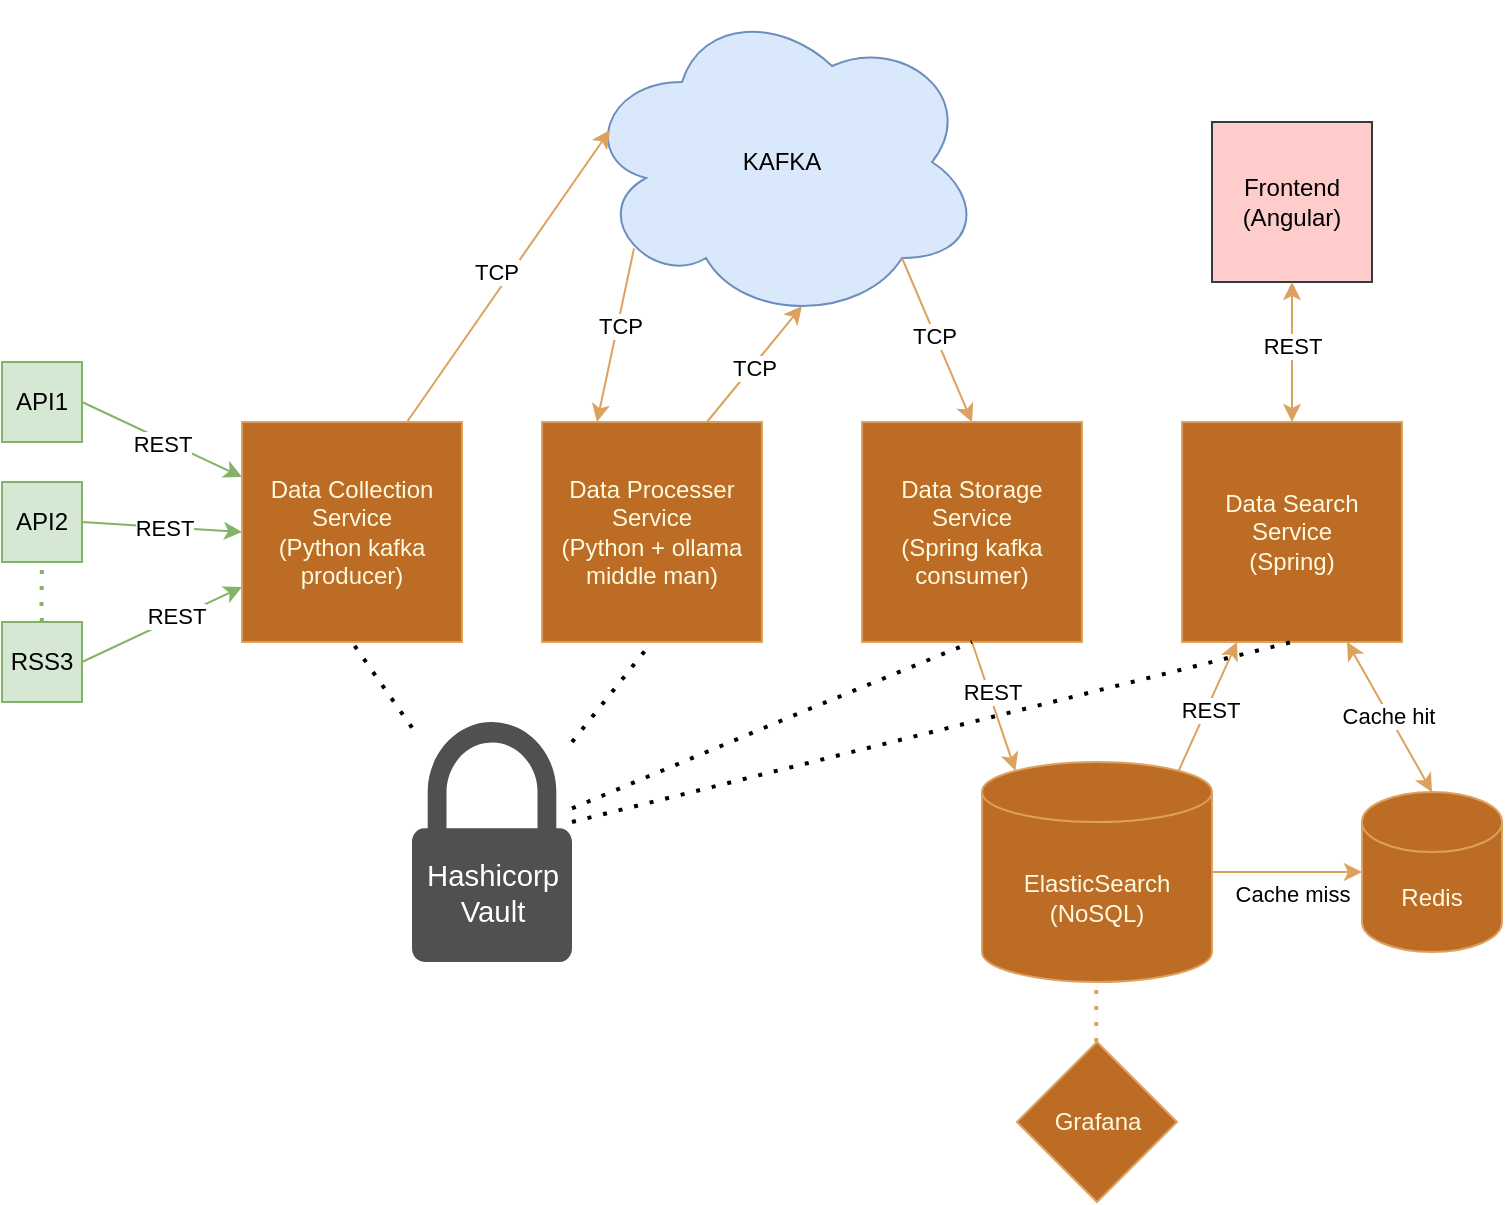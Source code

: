<mxfile version="24.8.3">
  <diagram name="Strona-1" id="YkNLyQOiiEnR4pAY-5_M">
    <mxGraphModel dx="1195" dy="615" grid="1" gridSize="10" guides="1" tooltips="1" connect="1" arrows="1" fold="1" page="1" pageScale="1" pageWidth="827" pageHeight="1169" math="0" shadow="0">
      <root>
        <mxCell id="0" />
        <mxCell id="1" parent="0" />
        <mxCell id="XOLkhWDoxnP9P8J1GMW6-1" value="API1" style="whiteSpace=wrap;html=1;aspect=fixed;strokeColor=#82b366;fillColor=#d5e8d4;" parent="1" vertex="1">
          <mxGeometry x="40" y="205" width="40" height="40" as="geometry" />
        </mxCell>
        <mxCell id="XOLkhWDoxnP9P8J1GMW6-2" value="API2" style="whiteSpace=wrap;html=1;aspect=fixed;strokeColor=#82b366;fillColor=#d5e8d4;" parent="1" vertex="1">
          <mxGeometry x="40" y="265" width="40" height="40" as="geometry" />
        </mxCell>
        <mxCell id="XOLkhWDoxnP9P8J1GMW6-3" value="RSS3" style="whiteSpace=wrap;html=1;aspect=fixed;strokeColor=#82b366;fillColor=#d5e8d4;" parent="1" vertex="1">
          <mxGeometry x="40" y="335" width="40" height="40" as="geometry" />
        </mxCell>
        <mxCell id="XOLkhWDoxnP9P8J1GMW6-4" value="" style="endArrow=none;dashed=1;html=1;dashPattern=1 3;strokeWidth=2;rounded=0;strokeColor=#82b366;fontColor=#FEFAE0;fillColor=#d5e8d4;" parent="1" edge="1">
          <mxGeometry width="50" height="50" relative="1" as="geometry">
            <mxPoint x="59.92" y="335" as="sourcePoint" />
            <mxPoint x="60" y="305" as="targetPoint" />
            <Array as="points">
              <mxPoint x="59.73" y="325" />
            </Array>
          </mxGeometry>
        </mxCell>
        <mxCell id="XOLkhWDoxnP9P8J1GMW6-5" value="KAFKA" style="ellipse;shape=cloud;whiteSpace=wrap;html=1;strokeColor=#6c8ebf;fillColor=#dae8fc;" parent="1" vertex="1">
          <mxGeometry x="330" y="25" width="200" height="160" as="geometry" />
        </mxCell>
        <mxCell id="XOLkhWDoxnP9P8J1GMW6-6" value="" style="endArrow=classic;html=1;rounded=0;strokeColor=#82b366;fontColor=#FEFAE0;fillColor=#d5e8d4;exitX=1;exitY=0.5;exitDx=0;exitDy=0;entryX=0;entryY=0.25;entryDx=0;entryDy=0;" parent="1" source="XOLkhWDoxnP9P8J1GMW6-1" target="XOLkhWDoxnP9P8J1GMW6-12" edge="1">
          <mxGeometry width="50" height="50" relative="1" as="geometry">
            <mxPoint x="220" y="285" as="sourcePoint" />
            <mxPoint x="110" y="185" as="targetPoint" />
          </mxGeometry>
        </mxCell>
        <mxCell id="XOLkhWDoxnP9P8J1GMW6-7" value="&lt;font color=&quot;#000000&quot;&gt;REST&lt;/font&gt;" style="edgeLabel;html=1;align=center;verticalAlign=middle;resizable=0;points=[];strokeColor=#DDA15E;fontColor=#FEFAE0;fillColor=#BC6C25;" parent="XOLkhWDoxnP9P8J1GMW6-6" vertex="1" connectable="0">
          <mxGeometry x="0.005" y="-2" relative="1" as="geometry">
            <mxPoint as="offset" />
          </mxGeometry>
        </mxCell>
        <mxCell id="XOLkhWDoxnP9P8J1GMW6-8" style="rounded=0;orthogonalLoop=1;jettySize=auto;html=1;exitX=1;exitY=0.5;exitDx=0;exitDy=0;strokeColor=#82b366;fontColor=#FEFAE0;fillColor=#d5e8d4;entryX=0;entryY=0.5;entryDx=0;entryDy=0;" parent="1" source="XOLkhWDoxnP9P8J1GMW6-2" target="XOLkhWDoxnP9P8J1GMW6-12" edge="1">
          <mxGeometry relative="1" as="geometry">
            <mxPoint x="85" y="265" as="targetPoint" />
          </mxGeometry>
        </mxCell>
        <mxCell id="XOLkhWDoxnP9P8J1GMW6-9" value="&lt;span style=&quot;color: rgb(0, 0, 0);&quot;&gt;REST&lt;/span&gt;" style="edgeLabel;html=1;align=center;verticalAlign=middle;resizable=0;points=[];strokeColor=#DDA15E;fontColor=#FEFAE0;fillColor=#BC6C25;" parent="XOLkhWDoxnP9P8J1GMW6-8" vertex="1" connectable="0">
          <mxGeometry x="0.01" relative="1" as="geometry">
            <mxPoint as="offset" />
          </mxGeometry>
        </mxCell>
        <mxCell id="XOLkhWDoxnP9P8J1GMW6-10" style="rounded=0;orthogonalLoop=1;jettySize=auto;html=1;exitX=1;exitY=0.5;exitDx=0;exitDy=0;strokeColor=#82b366;fontColor=#FEFAE0;fillColor=#d5e8d4;entryX=0;entryY=0.75;entryDx=0;entryDy=0;" parent="1" source="XOLkhWDoxnP9P8J1GMW6-3" target="XOLkhWDoxnP9P8J1GMW6-12" edge="1">
          <mxGeometry relative="1" as="geometry">
            <mxPoint x="20" y="443.4" as="sourcePoint" />
            <mxPoint x="110" y="345" as="targetPoint" />
          </mxGeometry>
        </mxCell>
        <mxCell id="XOLkhWDoxnP9P8J1GMW6-11" value="&lt;span style=&quot;color: rgb(0, 0, 0);&quot;&gt;REST&lt;/span&gt;" style="edgeLabel;html=1;align=center;verticalAlign=middle;resizable=0;points=[];strokeColor=#DDA15E;fontColor=#FEFAE0;fillColor=#BC6C25;" parent="XOLkhWDoxnP9P8J1GMW6-10" vertex="1" connectable="0">
          <mxGeometry x="0.163" y="-1" relative="1" as="geometry">
            <mxPoint y="-2" as="offset" />
          </mxGeometry>
        </mxCell>
        <mxCell id="XOLkhWDoxnP9P8J1GMW6-12" value="Data Collection Service&lt;div&gt;(Python kafka producer)&lt;/div&gt;" style="whiteSpace=wrap;html=1;aspect=fixed;strokeColor=#DDA15E;fontColor=#FEFAE0;fillColor=#BC6C25;" parent="1" vertex="1">
          <mxGeometry x="160" y="235" width="110" height="110" as="geometry" />
        </mxCell>
        <mxCell id="XOLkhWDoxnP9P8J1GMW6-13" value="" style="endArrow=classic;html=1;rounded=0;strokeColor=#DDA15E;fontColor=#FEFAE0;fillColor=#BC6C25;exitX=0.75;exitY=0;exitDx=0;exitDy=0;entryX=0.07;entryY=0.4;entryDx=0;entryDy=0;entryPerimeter=0;" parent="1" source="XOLkhWDoxnP9P8J1GMW6-12" target="XOLkhWDoxnP9P8J1GMW6-5" edge="1">
          <mxGeometry width="50" height="50" relative="1" as="geometry">
            <mxPoint x="365" y="255" as="sourcePoint" />
            <mxPoint x="415" y="205" as="targetPoint" />
          </mxGeometry>
        </mxCell>
        <mxCell id="XOLkhWDoxnP9P8J1GMW6-14" value="&lt;font color=&quot;#000000&quot;&gt;TCP&lt;/font&gt;" style="edgeLabel;html=1;align=center;verticalAlign=middle;resizable=0;points=[];strokeColor=#DDA15E;fontColor=#FEFAE0;fillColor=#BC6C25;" parent="XOLkhWDoxnP9P8J1GMW6-13" vertex="1" connectable="0">
          <mxGeometry x="0.053" y="-2" relative="1" as="geometry">
            <mxPoint x="-11" as="offset" />
          </mxGeometry>
        </mxCell>
        <mxCell id="XOLkhWDoxnP9P8J1GMW6-15" value="Data Processer Service&lt;div&gt;(Python + ollama middle man)&lt;/div&gt;" style="whiteSpace=wrap;html=1;aspect=fixed;strokeColor=#DDA15E;fontColor=#FEFAE0;fillColor=#BC6C25;" parent="1" vertex="1">
          <mxGeometry x="310" y="235" width="110" height="110" as="geometry" />
        </mxCell>
        <mxCell id="XOLkhWDoxnP9P8J1GMW6-16" value="" style="endArrow=classic;html=1;rounded=0;strokeColor=#DDA15E;fontColor=#FEFAE0;fillColor=#BC6C25;exitX=0.13;exitY=0.77;exitDx=0;exitDy=0;exitPerimeter=0;entryX=0.25;entryY=0;entryDx=0;entryDy=0;" parent="1" source="XOLkhWDoxnP9P8J1GMW6-5" target="XOLkhWDoxnP9P8J1GMW6-15" edge="1">
          <mxGeometry width="50" height="50" relative="1" as="geometry">
            <mxPoint x="420" y="305" as="sourcePoint" />
            <mxPoint x="470" y="255" as="targetPoint" />
          </mxGeometry>
        </mxCell>
        <mxCell id="XOLkhWDoxnP9P8J1GMW6-17" value="&lt;font color=&quot;#000000&quot;&gt;TCP&lt;/font&gt;" style="edgeLabel;html=1;align=center;verticalAlign=middle;resizable=0;points=[];strokeColor=#DDA15E;fontColor=#FEFAE0;fillColor=#BC6C25;" parent="XOLkhWDoxnP9P8J1GMW6-16" vertex="1" connectable="0">
          <mxGeometry x="-0.124" y="1" relative="1" as="geometry">
            <mxPoint as="offset" />
          </mxGeometry>
        </mxCell>
        <mxCell id="XOLkhWDoxnP9P8J1GMW6-18" value="ElasticSearch&lt;div&gt;(NoSQL)&lt;/div&gt;" style="shape=cylinder3;whiteSpace=wrap;html=1;boundedLbl=1;backgroundOutline=1;size=15;strokeColor=#DDA15E;fontColor=#FEFAE0;fillColor=#BC6C25;" parent="1" vertex="1">
          <mxGeometry x="530" y="405" width="115" height="110" as="geometry" />
        </mxCell>
        <mxCell id="XOLkhWDoxnP9P8J1GMW6-19" value="Data Storage&lt;div&gt;Service&lt;/div&gt;&lt;div&gt;(Spring kafka consumer)&lt;/div&gt;" style="whiteSpace=wrap;html=1;aspect=fixed;strokeColor=#DDA15E;fontColor=#FEFAE0;fillColor=#BC6C25;" parent="1" vertex="1">
          <mxGeometry x="470" y="235" width="110" height="110" as="geometry" />
        </mxCell>
        <mxCell id="XOLkhWDoxnP9P8J1GMW6-20" value="" style="endArrow=classic;html=1;rounded=0;strokeColor=#DDA15E;fontColor=#FEFAE0;fillColor=#BC6C25;exitX=0.75;exitY=0;exitDx=0;exitDy=0;entryX=0.55;entryY=0.95;entryDx=0;entryDy=0;entryPerimeter=0;" parent="1" source="XOLkhWDoxnP9P8J1GMW6-15" target="XOLkhWDoxnP9P8J1GMW6-5" edge="1">
          <mxGeometry width="50" height="50" relative="1" as="geometry">
            <mxPoint x="350" y="305" as="sourcePoint" />
            <mxPoint x="400" y="255" as="targetPoint" />
          </mxGeometry>
        </mxCell>
        <mxCell id="XOLkhWDoxnP9P8J1GMW6-21" value="" style="edgeLabel;html=1;align=center;verticalAlign=middle;resizable=0;points=[];strokeColor=#DDA15E;fontColor=#FEFAE0;fillColor=#BC6C25;" parent="XOLkhWDoxnP9P8J1GMW6-20" vertex="1" connectable="0">
          <mxGeometry x="-0.252" y="1" relative="1" as="geometry">
            <mxPoint as="offset" />
          </mxGeometry>
        </mxCell>
        <mxCell id="XOLkhWDoxnP9P8J1GMW6-22" value="&lt;font color=&quot;#000000&quot;&gt;TCP&lt;/font&gt;" style="edgeLabel;html=1;align=center;verticalAlign=middle;resizable=0;points=[];strokeColor=#DDA15E;fontColor=#FEFAE0;fillColor=#BC6C25;" parent="XOLkhWDoxnP9P8J1GMW6-20" vertex="1" connectable="0">
          <mxGeometry x="-0.059" y="-1" relative="1" as="geometry">
            <mxPoint as="offset" />
          </mxGeometry>
        </mxCell>
        <mxCell id="XOLkhWDoxnP9P8J1GMW6-23" value="" style="endArrow=classic;html=1;rounded=0;strokeColor=#DDA15E;fontColor=#FEFAE0;fillColor=#BC6C25;exitX=0.8;exitY=0.8;exitDx=0;exitDy=0;entryX=0.5;entryY=0;entryDx=0;entryDy=0;exitPerimeter=0;" parent="1" source="XOLkhWDoxnP9P8J1GMW6-5" target="XOLkhWDoxnP9P8J1GMW6-19" edge="1">
          <mxGeometry width="50" height="50" relative="1" as="geometry">
            <mxPoint x="350" y="235" as="sourcePoint" />
            <mxPoint x="422" y="178" as="targetPoint" />
          </mxGeometry>
        </mxCell>
        <mxCell id="XOLkhWDoxnP9P8J1GMW6-24" value="" style="edgeLabel;html=1;align=center;verticalAlign=middle;resizable=0;points=[];strokeColor=#DDA15E;fontColor=#FEFAE0;fillColor=#BC6C25;" parent="XOLkhWDoxnP9P8J1GMW6-23" vertex="1" connectable="0">
          <mxGeometry x="-0.252" y="1" relative="1" as="geometry">
            <mxPoint as="offset" />
          </mxGeometry>
        </mxCell>
        <mxCell id="XOLkhWDoxnP9P8J1GMW6-25" value="&lt;font color=&quot;#000000&quot;&gt;TCP&lt;/font&gt;" style="edgeLabel;html=1;align=center;verticalAlign=middle;resizable=0;points=[];strokeColor=#DDA15E;fontColor=#FEFAE0;fillColor=#BC6C25;" parent="XOLkhWDoxnP9P8J1GMW6-23" vertex="1" connectable="0">
          <mxGeometry x="-0.059" y="-1" relative="1" as="geometry">
            <mxPoint as="offset" />
          </mxGeometry>
        </mxCell>
        <mxCell id="XOLkhWDoxnP9P8J1GMW6-26" value="Redis" style="shape=cylinder3;whiteSpace=wrap;html=1;boundedLbl=1;backgroundOutline=1;size=15;strokeColor=#DDA15E;fontColor=#FEFAE0;fillColor=#BC6C25;" parent="1" vertex="1">
          <mxGeometry x="720" y="420" width="70" height="80" as="geometry" />
        </mxCell>
        <mxCell id="XOLkhWDoxnP9P8J1GMW6-28" value="Data Search&lt;br&gt;&lt;div&gt;Service&lt;/div&gt;&lt;div&gt;(Spring)&lt;/div&gt;" style="whiteSpace=wrap;html=1;aspect=fixed;strokeColor=#DDA15E;fontColor=#FEFAE0;fillColor=#BC6C25;" parent="1" vertex="1">
          <mxGeometry x="630" y="235" width="110" height="110" as="geometry" />
        </mxCell>
        <mxCell id="XOLkhWDoxnP9P8J1GMW6-29" value="Frontend&lt;div&gt;(Angular)&lt;/div&gt;" style="whiteSpace=wrap;html=1;aspect=fixed;strokeColor=#36393d;fillColor=#ffcccc;" parent="1" vertex="1">
          <mxGeometry x="645" y="85" width="80" height="80" as="geometry" />
        </mxCell>
        <mxCell id="XOLkhWDoxnP9P8J1GMW6-30" value="" style="endArrow=classic;startArrow=classic;html=1;rounded=0;strokeColor=#DDA15E;fontColor=#FEFAE0;fillColor=#BC6C25;entryX=0.5;entryY=1;entryDx=0;entryDy=0;exitX=0.5;exitY=0;exitDx=0;exitDy=0;" parent="1" source="XOLkhWDoxnP9P8J1GMW6-28" target="XOLkhWDoxnP9P8J1GMW6-29" edge="1">
          <mxGeometry width="50" height="50" relative="1" as="geometry">
            <mxPoint x="480" y="225" as="sourcePoint" />
            <mxPoint x="530" y="175" as="targetPoint" />
          </mxGeometry>
        </mxCell>
        <mxCell id="XOLkhWDoxnP9P8J1GMW6-31" value="&lt;font color=&quot;#000000&quot;&gt;REST&lt;/font&gt;" style="edgeLabel;html=1;align=center;verticalAlign=middle;resizable=0;points=[];strokeColor=#DDA15E;fontColor=#FEFAE0;fillColor=#BC6C25;" parent="XOLkhWDoxnP9P8J1GMW6-30" vertex="1" connectable="0">
          <mxGeometry x="0.092" relative="1" as="geometry">
            <mxPoint as="offset" />
          </mxGeometry>
        </mxCell>
        <mxCell id="XOLkhWDoxnP9P8J1GMW6-33" value="" style="endArrow=classic;html=1;rounded=0;strokeColor=#DDA15E;fontColor=#FEFAE0;fillColor=#BC6C25;exitX=0.5;exitY=1;exitDx=0;exitDy=0;entryX=0.145;entryY=0;entryDx=0;entryDy=4.35;entryPerimeter=0;" parent="1" source="XOLkhWDoxnP9P8J1GMW6-19" target="XOLkhWDoxnP9P8J1GMW6-18" edge="1">
          <mxGeometry width="50" height="50" relative="1" as="geometry">
            <mxPoint x="500" y="315" as="sourcePoint" />
            <mxPoint x="495" y="345" as="targetPoint" />
          </mxGeometry>
        </mxCell>
        <mxCell id="wjfUiaDHYu5qFLzInPyU-6" value="REST" style="edgeLabel;html=1;align=center;verticalAlign=middle;resizable=0;points=[];" vertex="1" connectable="0" parent="XOLkhWDoxnP9P8J1GMW6-33">
          <mxGeometry x="-0.216" y="1" relative="1" as="geometry">
            <mxPoint as="offset" />
          </mxGeometry>
        </mxCell>
        <mxCell id="XOLkhWDoxnP9P8J1GMW6-34" value="" style="endArrow=classic;html=1;rounded=0;strokeColor=#DDA15E;fontColor=#FEFAE0;fillColor=#BC6C25;exitX=0.855;exitY=0;exitDx=0;exitDy=4.35;exitPerimeter=0;entryX=0.25;entryY=1;entryDx=0;entryDy=0;" parent="1" source="XOLkhWDoxnP9P8J1GMW6-18" target="XOLkhWDoxnP9P8J1GMW6-28" edge="1">
          <mxGeometry width="50" height="50" relative="1" as="geometry">
            <mxPoint x="480" y="295" as="sourcePoint" />
            <mxPoint x="530" y="245" as="targetPoint" />
          </mxGeometry>
        </mxCell>
        <mxCell id="wjfUiaDHYu5qFLzInPyU-4" value="REST" style="edgeLabel;html=1;align=center;verticalAlign=middle;resizable=0;points=[];" vertex="1" connectable="0" parent="XOLkhWDoxnP9P8J1GMW6-34">
          <mxGeometry x="-0.017" y="-1" relative="1" as="geometry">
            <mxPoint as="offset" />
          </mxGeometry>
        </mxCell>
        <mxCell id="XOLkhWDoxnP9P8J1GMW6-35" value="" style="endArrow=classic;startArrow=classic;html=1;rounded=0;strokeColor=#DDA15E;fontColor=#FEFAE0;fillColor=#BC6C25;entryX=0.75;entryY=1;entryDx=0;entryDy=0;exitX=0.5;exitY=0;exitDx=0;exitDy=0;exitPerimeter=0;" parent="1" source="XOLkhWDoxnP9P8J1GMW6-26" target="XOLkhWDoxnP9P8J1GMW6-28" edge="1">
          <mxGeometry width="50" height="50" relative="1" as="geometry">
            <mxPoint x="650" y="335" as="sourcePoint" />
            <mxPoint x="700" y="285" as="targetPoint" />
          </mxGeometry>
        </mxCell>
        <mxCell id="wjfUiaDHYu5qFLzInPyU-3" value="Cache hit" style="edgeLabel;html=1;align=center;verticalAlign=middle;resizable=0;points=[];" vertex="1" connectable="0" parent="XOLkhWDoxnP9P8J1GMW6-35">
          <mxGeometry x="0.033" relative="1" as="geometry">
            <mxPoint as="offset" />
          </mxGeometry>
        </mxCell>
        <mxCell id="XOLkhWDoxnP9P8J1GMW6-36" value="Grafana" style="rhombus;whiteSpace=wrap;html=1;strokeColor=#DDA15E;fontColor=#FEFAE0;fillColor=#BC6C25;" parent="1" vertex="1">
          <mxGeometry x="547.5" y="545" width="80" height="80" as="geometry" />
        </mxCell>
        <mxCell id="XOLkhWDoxnP9P8J1GMW6-37" value="" style="endArrow=none;dashed=1;html=1;dashPattern=1 3;strokeWidth=2;rounded=0;strokeColor=#DDA15E;fontColor=#FEFAE0;fillColor=#BC6C25;entryX=0.5;entryY=1;entryDx=0;entryDy=0;entryPerimeter=0;exitX=0.5;exitY=0;exitDx=0;exitDy=0;" parent="1" edge="1">
          <mxGeometry width="50" height="50" relative="1" as="geometry">
            <mxPoint x="587.16" y="545" as="sourcePoint" />
            <mxPoint x="587.16" y="515" as="targetPoint" />
          </mxGeometry>
        </mxCell>
        <mxCell id="lbIQySh_wQLL4ZaO4D_4-4" value="" style="group" parent="1" vertex="1" connectable="0">
          <mxGeometry x="220" y="385" width="130" height="120" as="geometry" />
        </mxCell>
        <mxCell id="lbIQySh_wQLL4ZaO4D_4-1" value="" style="sketch=0;pointerEvents=1;shadow=0;dashed=0;html=1;strokeColor=none;fillColor=#505050;labelPosition=center;verticalLabelPosition=bottom;verticalAlign=top;outlineConnect=0;align=center;shape=mxgraph.office.security.lock_protected;movable=1;resizable=1;rotatable=1;deletable=1;editable=1;locked=0;connectable=1;" parent="lbIQySh_wQLL4ZaO4D_4-4" vertex="1">
          <mxGeometry x="25" width="80" height="120" as="geometry" />
        </mxCell>
        <mxCell id="lbIQySh_wQLL4ZaO4D_4-3" value="&lt;span id=&quot;docs-internal-guid-3b37560e-7fff-8154-48b2-72e964d03bba&quot;&gt;&lt;span style=&quot;font-size: 11pt; font-family: Arial, sans-serif; background-color: transparent; font-variant-numeric: normal; font-variant-east-asian: normal; font-variant-alternates: normal; font-variant-position: normal; vertical-align: baseline; white-space: pre-wrap;&quot;&gt;&lt;font color=&quot;#ffffff&quot;&gt;Hashicorp Vault&lt;/font&gt;&lt;/span&gt;&lt;/span&gt;" style="text;html=1;align=center;verticalAlign=middle;resizable=1;points=[];autosize=1;strokeColor=none;fillColor=none;movable=1;rotatable=1;deletable=1;editable=1;locked=0;connectable=1;" parent="lbIQySh_wQLL4ZaO4D_4-4" vertex="1">
          <mxGeometry y="68.571" width="130" height="34.286" as="geometry" />
        </mxCell>
        <mxCell id="lbIQySh_wQLL4ZaO4D_4-5" value="" style="endArrow=none;dashed=1;html=1;dashPattern=1 3;strokeWidth=2;rounded=0;entryX=0.5;entryY=1;entryDx=0;entryDy=0;" parent="1" source="lbIQySh_wQLL4ZaO4D_4-1" target="XOLkhWDoxnP9P8J1GMW6-12" edge="1">
          <mxGeometry width="50" height="50" relative="1" as="geometry">
            <mxPoint x="410" y="370" as="sourcePoint" />
            <mxPoint x="460" y="320" as="targetPoint" />
          </mxGeometry>
        </mxCell>
        <mxCell id="lbIQySh_wQLL4ZaO4D_4-6" value="" style="endArrow=none;dashed=1;html=1;dashPattern=1 3;strokeWidth=2;rounded=0;entryX=0.5;entryY=1;entryDx=0;entryDy=0;" parent="1" source="lbIQySh_wQLL4ZaO4D_4-1" target="XOLkhWDoxnP9P8J1GMW6-15" edge="1">
          <mxGeometry width="50" height="50" relative="1" as="geometry">
            <mxPoint x="304" y="423" as="sourcePoint" />
            <mxPoint x="414" y="370" as="targetPoint" />
          </mxGeometry>
        </mxCell>
        <mxCell id="lbIQySh_wQLL4ZaO4D_4-7" value="" style="endArrow=none;dashed=1;html=1;dashPattern=1 3;strokeWidth=2;rounded=0;entryX=0.5;entryY=1;entryDx=0;entryDy=0;" parent="1" source="lbIQySh_wQLL4ZaO4D_4-1" target="XOLkhWDoxnP9P8J1GMW6-19" edge="1">
          <mxGeometry width="50" height="50" relative="1" as="geometry">
            <mxPoint x="265" y="408" as="sourcePoint" />
            <mxPoint x="235" y="365" as="targetPoint" />
            <Array as="points">
              <mxPoint x="440" y="380" />
            </Array>
          </mxGeometry>
        </mxCell>
        <mxCell id="lbIQySh_wQLL4ZaO4D_4-8" value="" style="endArrow=none;dashed=1;html=1;dashPattern=1 3;strokeWidth=2;rounded=0;entryX=0.5;entryY=1;entryDx=0;entryDy=0;" parent="1" source="lbIQySh_wQLL4ZaO4D_4-1" target="XOLkhWDoxnP9P8J1GMW6-28" edge="1">
          <mxGeometry width="50" height="50" relative="1" as="geometry">
            <mxPoint x="335" y="438" as="sourcePoint" />
            <mxPoint x="535" y="355" as="targetPoint" />
          </mxGeometry>
        </mxCell>
        <mxCell id="wjfUiaDHYu5qFLzInPyU-1" value="" style="endArrow=classic;html=1;rounded=0;exitX=1;exitY=0.5;exitDx=0;exitDy=0;exitPerimeter=0;entryX=0;entryY=0.5;entryDx=0;entryDy=0;entryPerimeter=0;fillColor=#ffe6cc;strokeColor=#DDA15E;" edge="1" parent="1" source="XOLkhWDoxnP9P8J1GMW6-18" target="XOLkhWDoxnP9P8J1GMW6-26">
          <mxGeometry width="50" height="50" relative="1" as="geometry">
            <mxPoint x="660" y="450" as="sourcePoint" />
            <mxPoint x="710" y="400" as="targetPoint" />
          </mxGeometry>
        </mxCell>
        <mxCell id="wjfUiaDHYu5qFLzInPyU-5" value="Cache miss" style="edgeLabel;html=1;align=center;verticalAlign=middle;resizable=0;points=[];" vertex="1" connectable="0" parent="wjfUiaDHYu5qFLzInPyU-1">
          <mxGeometry x="0.125" y="1" relative="1" as="geometry">
            <mxPoint x="-2" y="12" as="offset" />
          </mxGeometry>
        </mxCell>
      </root>
    </mxGraphModel>
  </diagram>
</mxfile>
